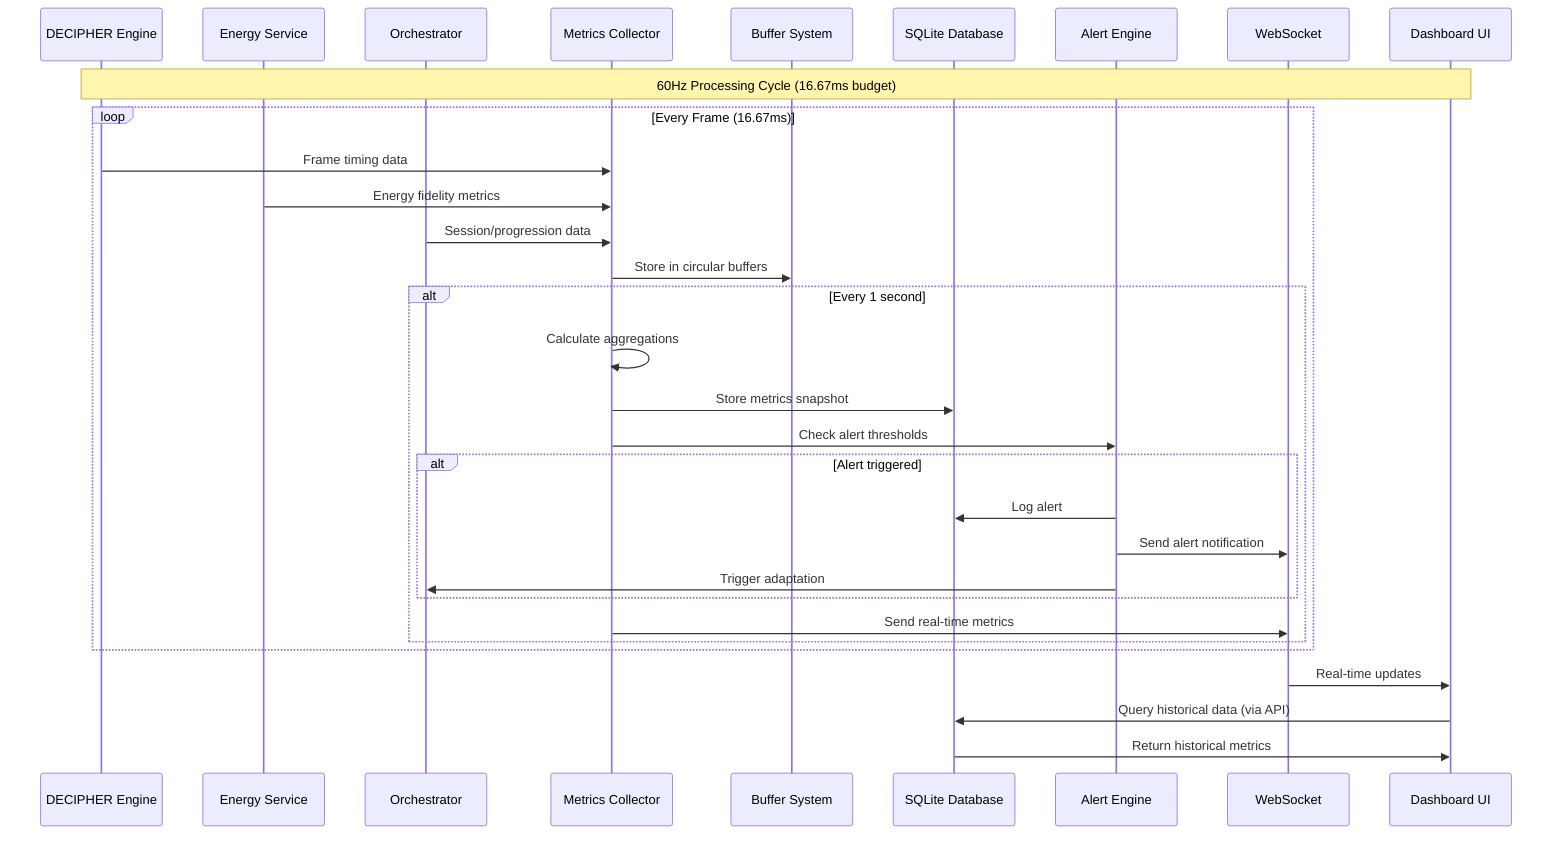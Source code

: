 sequenceDiagram
    participant D as DECIPHER Engine
    participant E as Energy Service
    participant O as Orchestrator
    participant C as Metrics Collector
    participant B as Buffer System
    participant DB as SQLite Database
    participant A as Alert Engine
    participant WS as WebSocket
    participant UI as Dashboard UI
    
    Note over D,UI: 60Hz Processing Cycle (16.67ms budget)
    
    loop Every Frame (16.67ms)
        D->>C: Frame timing data
        E->>C: Energy fidelity metrics
        O->>C: Session/progression data
        
        C->>B: Store in circular buffers
        
        alt Every 1 second
            C->>C: Calculate aggregations
            C->>DB: Store metrics snapshot
            C->>A: Check alert thresholds
            
            alt Alert triggered
                A->>DB: Log alert
                A->>WS: Send alert notification
                A->>O: Trigger adaptation
            end
            
            C->>WS: Send real-time metrics
        end
    end
    
    WS->>UI: Real-time updates
    UI->>DB: Query historical data (via API)
    DB->>UI: Return historical metrics